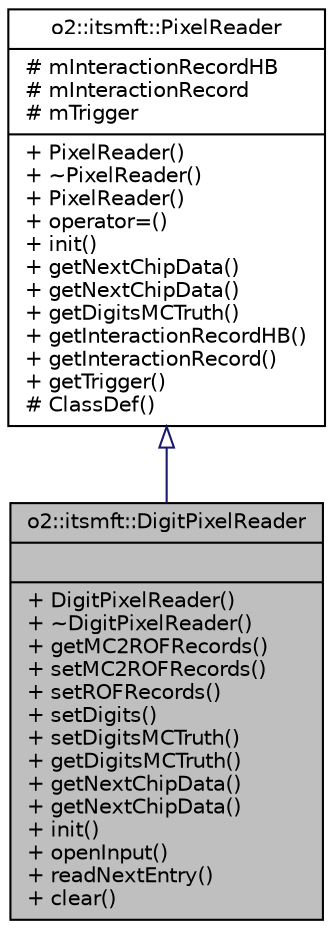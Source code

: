 digraph "o2::itsmft::DigitPixelReader"
{
 // INTERACTIVE_SVG=YES
  bgcolor="transparent";
  edge [fontname="Helvetica",fontsize="10",labelfontname="Helvetica",labelfontsize="10"];
  node [fontname="Helvetica",fontsize="10",shape=record];
  Node0 [label="{o2::itsmft::DigitPixelReader\n||+ DigitPixelReader()\l+ ~DigitPixelReader()\l+ getMC2ROFRecords()\l+ setMC2ROFRecords()\l+ setROFRecords()\l+ setDigits()\l+ setDigitsMCTruth()\l+ getDigitsMCTruth()\l+ getNextChipData()\l+ getNextChipData()\l+ init()\l+ openInput()\l+ readNextEntry()\l+ clear()\l}",height=0.2,width=0.4,color="black", fillcolor="grey75", style="filled", fontcolor="black"];
  Node1 -> Node0 [dir="back",color="midnightblue",fontsize="10",style="solid",arrowtail="onormal",fontname="Helvetica"];
  Node1 [label="{o2::itsmft::PixelReader\n|# mInteractionRecordHB\l# mInteractionRecord\l# mTrigger\l|+ PixelReader()\l+ ~PixelReader()\l+ PixelReader()\l+ operator=()\l+ init()\l+ getNextChipData()\l+ getNextChipData()\l+ getDigitsMCTruth()\l+ getInteractionRecordHB()\l+ getInteractionRecord()\l+ getTrigger()\l# ClassDef()\l}",height=0.2,width=0.4,color="black",URL="$d1/d4f/classo2_1_1itsmft_1_1PixelReader.html",tooltip="PixelReader class for the ITSMFT. "];
}
